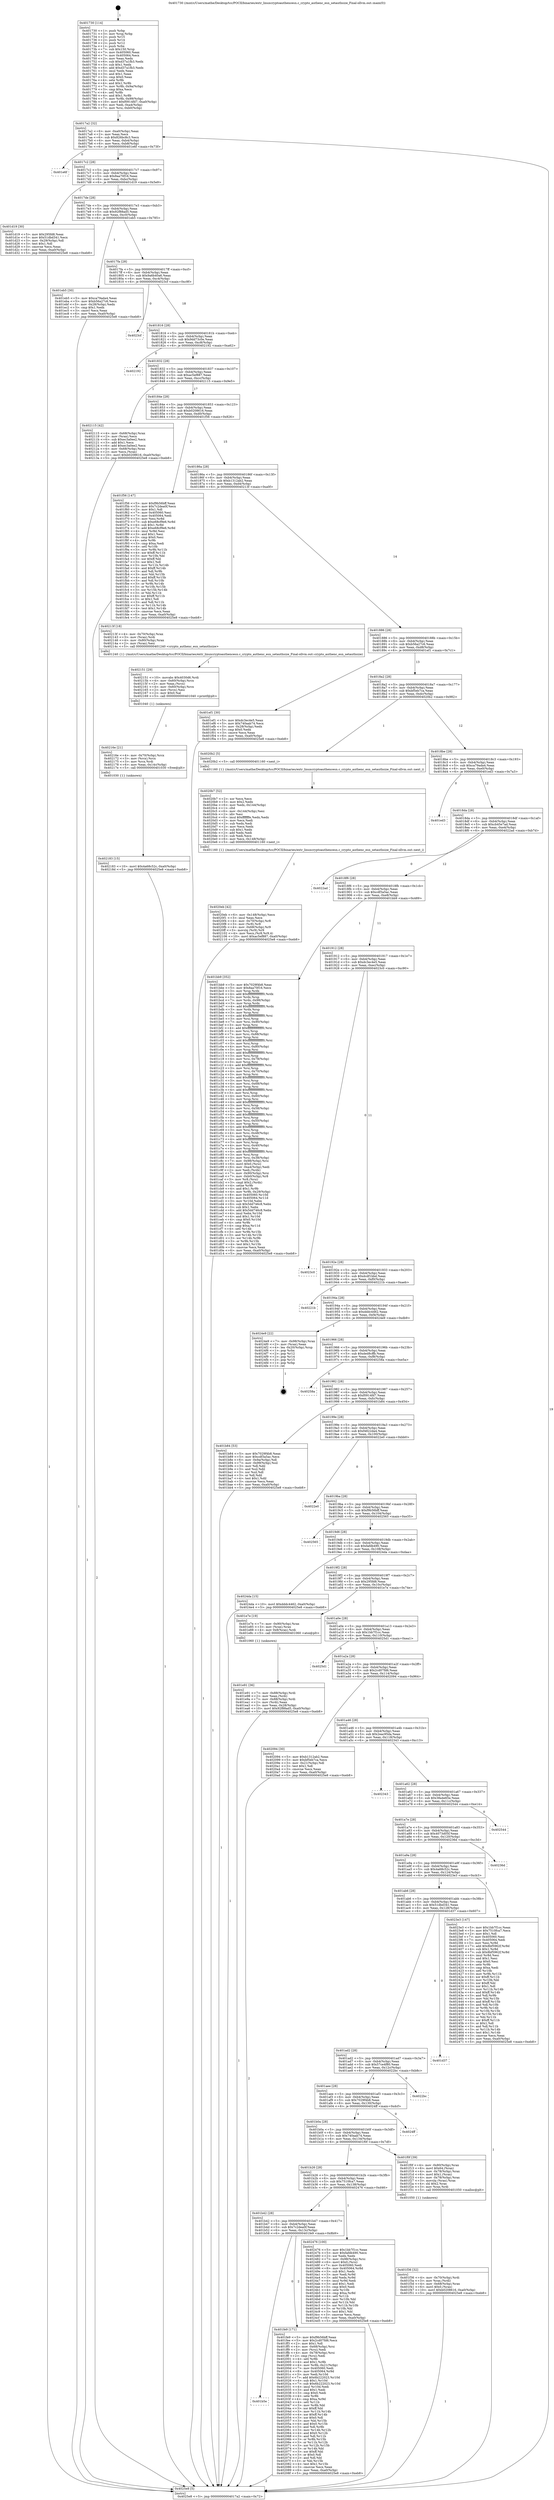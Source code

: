 digraph "0x401730" {
  label = "0x401730 (/mnt/c/Users/mathe/Desktop/tcc/POCII/binaries/extr_linuxcryptoauthencesn.c_crypto_authenc_esn_setauthsize_Final-ollvm.out::main(0))"
  labelloc = "t"
  node[shape=record]

  Entry [label="",width=0.3,height=0.3,shape=circle,fillcolor=black,style=filled]
  "0x4017a2" [label="{
     0x4017a2 [32]\l
     | [instrs]\l
     &nbsp;&nbsp;0x4017a2 \<+6\>: mov -0xa0(%rbp),%eax\l
     &nbsp;&nbsp;0x4017a8 \<+2\>: mov %eax,%ecx\l
     &nbsp;&nbsp;0x4017aa \<+6\>: sub $0x826bc8c3,%ecx\l
     &nbsp;&nbsp;0x4017b0 \<+6\>: mov %eax,-0xb4(%rbp)\l
     &nbsp;&nbsp;0x4017b6 \<+6\>: mov %ecx,-0xb8(%rbp)\l
     &nbsp;&nbsp;0x4017bc \<+6\>: je 0000000000401e6f \<main+0x73f\>\l
  }"]
  "0x401e6f" [label="{
     0x401e6f\l
  }", style=dashed]
  "0x4017c2" [label="{
     0x4017c2 [28]\l
     | [instrs]\l
     &nbsp;&nbsp;0x4017c2 \<+5\>: jmp 00000000004017c7 \<main+0x97\>\l
     &nbsp;&nbsp;0x4017c7 \<+6\>: mov -0xb4(%rbp),%eax\l
     &nbsp;&nbsp;0x4017cd \<+5\>: sub $0x8aa70f16,%eax\l
     &nbsp;&nbsp;0x4017d2 \<+6\>: mov %eax,-0xbc(%rbp)\l
     &nbsp;&nbsp;0x4017d8 \<+6\>: je 0000000000401d19 \<main+0x5e9\>\l
  }"]
  Exit [label="",width=0.3,height=0.3,shape=circle,fillcolor=black,style=filled,peripheries=2]
  "0x401d19" [label="{
     0x401d19 [30]\l
     | [instrs]\l
     &nbsp;&nbsp;0x401d19 \<+5\>: mov $0x295fd8,%eax\l
     &nbsp;&nbsp;0x401d1e \<+5\>: mov $0x51dbd341,%ecx\l
     &nbsp;&nbsp;0x401d23 \<+3\>: mov -0x29(%rbp),%dl\l
     &nbsp;&nbsp;0x401d26 \<+3\>: test $0x1,%dl\l
     &nbsp;&nbsp;0x401d29 \<+3\>: cmovne %ecx,%eax\l
     &nbsp;&nbsp;0x401d2c \<+6\>: mov %eax,-0xa0(%rbp)\l
     &nbsp;&nbsp;0x401d32 \<+5\>: jmp 00000000004025e8 \<main+0xeb8\>\l
  }"]
  "0x4017de" [label="{
     0x4017de [28]\l
     | [instrs]\l
     &nbsp;&nbsp;0x4017de \<+5\>: jmp 00000000004017e3 \<main+0xb3\>\l
     &nbsp;&nbsp;0x4017e3 \<+6\>: mov -0xb4(%rbp),%eax\l
     &nbsp;&nbsp;0x4017e9 \<+5\>: sub $0x92f88ad5,%eax\l
     &nbsp;&nbsp;0x4017ee \<+6\>: mov %eax,-0xc0(%rbp)\l
     &nbsp;&nbsp;0x4017f4 \<+6\>: je 0000000000401eb5 \<main+0x785\>\l
  }"]
  "0x402183" [label="{
     0x402183 [15]\l
     | [instrs]\l
     &nbsp;&nbsp;0x402183 \<+10\>: movl $0x4a68c52c,-0xa0(%rbp)\l
     &nbsp;&nbsp;0x40218d \<+5\>: jmp 00000000004025e8 \<main+0xeb8\>\l
  }"]
  "0x401eb5" [label="{
     0x401eb5 [30]\l
     | [instrs]\l
     &nbsp;&nbsp;0x401eb5 \<+5\>: mov $0xca79ada4,%eax\l
     &nbsp;&nbsp;0x401eba \<+5\>: mov $0xb56a27c6,%ecx\l
     &nbsp;&nbsp;0x401ebf \<+3\>: mov -0x28(%rbp),%edx\l
     &nbsp;&nbsp;0x401ec2 \<+3\>: cmp $0x1,%edx\l
     &nbsp;&nbsp;0x401ec5 \<+3\>: cmovl %ecx,%eax\l
     &nbsp;&nbsp;0x401ec8 \<+6\>: mov %eax,-0xa0(%rbp)\l
     &nbsp;&nbsp;0x401ece \<+5\>: jmp 00000000004025e8 \<main+0xeb8\>\l
  }"]
  "0x4017fa" [label="{
     0x4017fa [28]\l
     | [instrs]\l
     &nbsp;&nbsp;0x4017fa \<+5\>: jmp 00000000004017ff \<main+0xcf\>\l
     &nbsp;&nbsp;0x4017ff \<+6\>: mov -0xb4(%rbp),%eax\l
     &nbsp;&nbsp;0x401805 \<+5\>: sub $0x9a6b40a6,%eax\l
     &nbsp;&nbsp;0x40180a \<+6\>: mov %eax,-0xc4(%rbp)\l
     &nbsp;&nbsp;0x401810 \<+6\>: je 00000000004023cf \<main+0xc9f\>\l
  }"]
  "0x40216e" [label="{
     0x40216e [21]\l
     | [instrs]\l
     &nbsp;&nbsp;0x40216e \<+4\>: mov -0x70(%rbp),%rcx\l
     &nbsp;&nbsp;0x402172 \<+3\>: mov (%rcx),%rcx\l
     &nbsp;&nbsp;0x402175 \<+3\>: mov %rcx,%rdi\l
     &nbsp;&nbsp;0x402178 \<+6\>: mov %eax,-0x14c(%rbp)\l
     &nbsp;&nbsp;0x40217e \<+5\>: call 0000000000401030 \<free@plt\>\l
     | [calls]\l
     &nbsp;&nbsp;0x401030 \{1\} (unknown)\l
  }"]
  "0x4023cf" [label="{
     0x4023cf\l
  }", style=dashed]
  "0x401816" [label="{
     0x401816 [28]\l
     | [instrs]\l
     &nbsp;&nbsp;0x401816 \<+5\>: jmp 000000000040181b \<main+0xeb\>\l
     &nbsp;&nbsp;0x40181b \<+6\>: mov -0xb4(%rbp),%eax\l
     &nbsp;&nbsp;0x401821 \<+5\>: sub $0x9dd73c0e,%eax\l
     &nbsp;&nbsp;0x401826 \<+6\>: mov %eax,-0xc8(%rbp)\l
     &nbsp;&nbsp;0x40182c \<+6\>: je 0000000000402192 \<main+0xa62\>\l
  }"]
  "0x402151" [label="{
     0x402151 [29]\l
     | [instrs]\l
     &nbsp;&nbsp;0x402151 \<+10\>: movabs $0x4030d6,%rdi\l
     &nbsp;&nbsp;0x40215b \<+4\>: mov -0x60(%rbp),%rcx\l
     &nbsp;&nbsp;0x40215f \<+2\>: mov %eax,(%rcx)\l
     &nbsp;&nbsp;0x402161 \<+4\>: mov -0x60(%rbp),%rcx\l
     &nbsp;&nbsp;0x402165 \<+2\>: mov (%rcx),%esi\l
     &nbsp;&nbsp;0x402167 \<+2\>: mov $0x0,%al\l
     &nbsp;&nbsp;0x402169 \<+5\>: call 0000000000401040 \<printf@plt\>\l
     | [calls]\l
     &nbsp;&nbsp;0x401040 \{1\} (unknown)\l
  }"]
  "0x402192" [label="{
     0x402192\l
  }", style=dashed]
  "0x401832" [label="{
     0x401832 [28]\l
     | [instrs]\l
     &nbsp;&nbsp;0x401832 \<+5\>: jmp 0000000000401837 \<main+0x107\>\l
     &nbsp;&nbsp;0x401837 \<+6\>: mov -0xb4(%rbp),%eax\l
     &nbsp;&nbsp;0x40183d \<+5\>: sub $0xac5ef887,%eax\l
     &nbsp;&nbsp;0x401842 \<+6\>: mov %eax,-0xcc(%rbp)\l
     &nbsp;&nbsp;0x401848 \<+6\>: je 0000000000402115 \<main+0x9e5\>\l
  }"]
  "0x4020eb" [label="{
     0x4020eb [42]\l
     | [instrs]\l
     &nbsp;&nbsp;0x4020eb \<+6\>: mov -0x148(%rbp),%ecx\l
     &nbsp;&nbsp;0x4020f1 \<+3\>: imul %eax,%ecx\l
     &nbsp;&nbsp;0x4020f4 \<+4\>: mov -0x70(%rbp),%r8\l
     &nbsp;&nbsp;0x4020f8 \<+3\>: mov (%r8),%r8\l
     &nbsp;&nbsp;0x4020fb \<+4\>: mov -0x68(%rbp),%r9\l
     &nbsp;&nbsp;0x4020ff \<+3\>: movslq (%r9),%r9\l
     &nbsp;&nbsp;0x402102 \<+4\>: mov %ecx,(%r8,%r9,4)\l
     &nbsp;&nbsp;0x402106 \<+10\>: movl $0xac5ef887,-0xa0(%rbp)\l
     &nbsp;&nbsp;0x402110 \<+5\>: jmp 00000000004025e8 \<main+0xeb8\>\l
  }"]
  "0x402115" [label="{
     0x402115 [42]\l
     | [instrs]\l
     &nbsp;&nbsp;0x402115 \<+4\>: mov -0x68(%rbp),%rax\l
     &nbsp;&nbsp;0x402119 \<+2\>: mov (%rax),%ecx\l
     &nbsp;&nbsp;0x40211b \<+6\>: sub $0xec3a0ee2,%ecx\l
     &nbsp;&nbsp;0x402121 \<+3\>: add $0x1,%ecx\l
     &nbsp;&nbsp;0x402124 \<+6\>: add $0xec3a0ee2,%ecx\l
     &nbsp;&nbsp;0x40212a \<+4\>: mov -0x68(%rbp),%rax\l
     &nbsp;&nbsp;0x40212e \<+2\>: mov %ecx,(%rax)\l
     &nbsp;&nbsp;0x402130 \<+10\>: movl $0xb0208616,-0xa0(%rbp)\l
     &nbsp;&nbsp;0x40213a \<+5\>: jmp 00000000004025e8 \<main+0xeb8\>\l
  }"]
  "0x40184e" [label="{
     0x40184e [28]\l
     | [instrs]\l
     &nbsp;&nbsp;0x40184e \<+5\>: jmp 0000000000401853 \<main+0x123\>\l
     &nbsp;&nbsp;0x401853 \<+6\>: mov -0xb4(%rbp),%eax\l
     &nbsp;&nbsp;0x401859 \<+5\>: sub $0xb0208616,%eax\l
     &nbsp;&nbsp;0x40185e \<+6\>: mov %eax,-0xd0(%rbp)\l
     &nbsp;&nbsp;0x401864 \<+6\>: je 0000000000401f56 \<main+0x826\>\l
  }"]
  "0x4020b7" [label="{
     0x4020b7 [52]\l
     | [instrs]\l
     &nbsp;&nbsp;0x4020b7 \<+2\>: xor %ecx,%ecx\l
     &nbsp;&nbsp;0x4020b9 \<+5\>: mov $0x2,%edx\l
     &nbsp;&nbsp;0x4020be \<+6\>: mov %edx,-0x144(%rbp)\l
     &nbsp;&nbsp;0x4020c4 \<+1\>: cltd\l
     &nbsp;&nbsp;0x4020c5 \<+6\>: mov -0x144(%rbp),%esi\l
     &nbsp;&nbsp;0x4020cb \<+2\>: idiv %esi\l
     &nbsp;&nbsp;0x4020cd \<+6\>: imul $0xfffffffe,%edx,%edx\l
     &nbsp;&nbsp;0x4020d3 \<+2\>: mov %ecx,%edi\l
     &nbsp;&nbsp;0x4020d5 \<+2\>: sub %edx,%edi\l
     &nbsp;&nbsp;0x4020d7 \<+2\>: mov %ecx,%edx\l
     &nbsp;&nbsp;0x4020d9 \<+3\>: sub $0x1,%edx\l
     &nbsp;&nbsp;0x4020dc \<+2\>: add %edx,%edi\l
     &nbsp;&nbsp;0x4020de \<+2\>: sub %edi,%ecx\l
     &nbsp;&nbsp;0x4020e0 \<+6\>: mov %ecx,-0x148(%rbp)\l
     &nbsp;&nbsp;0x4020e6 \<+5\>: call 0000000000401160 \<next_i\>\l
     | [calls]\l
     &nbsp;&nbsp;0x401160 \{1\} (/mnt/c/Users/mathe/Desktop/tcc/POCII/binaries/extr_linuxcryptoauthencesn.c_crypto_authenc_esn_setauthsize_Final-ollvm.out::next_i)\l
  }"]
  "0x401f56" [label="{
     0x401f56 [147]\l
     | [instrs]\l
     &nbsp;&nbsp;0x401f56 \<+5\>: mov $0xf9b56bff,%eax\l
     &nbsp;&nbsp;0x401f5b \<+5\>: mov $0x7c2dea0f,%ecx\l
     &nbsp;&nbsp;0x401f60 \<+2\>: mov $0x1,%dl\l
     &nbsp;&nbsp;0x401f62 \<+7\>: mov 0x405060,%esi\l
     &nbsp;&nbsp;0x401f69 \<+7\>: mov 0x405064,%edi\l
     &nbsp;&nbsp;0x401f70 \<+3\>: mov %esi,%r8d\l
     &nbsp;&nbsp;0x401f73 \<+7\>: sub $0xe68cf9e6,%r8d\l
     &nbsp;&nbsp;0x401f7a \<+4\>: sub $0x1,%r8d\l
     &nbsp;&nbsp;0x401f7e \<+7\>: add $0xe68cf9e6,%r8d\l
     &nbsp;&nbsp;0x401f85 \<+4\>: imul %r8d,%esi\l
     &nbsp;&nbsp;0x401f89 \<+3\>: and $0x1,%esi\l
     &nbsp;&nbsp;0x401f8c \<+3\>: cmp $0x0,%esi\l
     &nbsp;&nbsp;0x401f8f \<+4\>: sete %r9b\l
     &nbsp;&nbsp;0x401f93 \<+3\>: cmp $0xa,%edi\l
     &nbsp;&nbsp;0x401f96 \<+4\>: setl %r10b\l
     &nbsp;&nbsp;0x401f9a \<+3\>: mov %r9b,%r11b\l
     &nbsp;&nbsp;0x401f9d \<+4\>: xor $0xff,%r11b\l
     &nbsp;&nbsp;0x401fa1 \<+3\>: mov %r10b,%bl\l
     &nbsp;&nbsp;0x401fa4 \<+3\>: xor $0xff,%bl\l
     &nbsp;&nbsp;0x401fa7 \<+3\>: xor $0x1,%dl\l
     &nbsp;&nbsp;0x401faa \<+3\>: mov %r11b,%r14b\l
     &nbsp;&nbsp;0x401fad \<+4\>: and $0xff,%r14b\l
     &nbsp;&nbsp;0x401fb1 \<+3\>: and %dl,%r9b\l
     &nbsp;&nbsp;0x401fb4 \<+3\>: mov %bl,%r15b\l
     &nbsp;&nbsp;0x401fb7 \<+4\>: and $0xff,%r15b\l
     &nbsp;&nbsp;0x401fbb \<+3\>: and %dl,%r10b\l
     &nbsp;&nbsp;0x401fbe \<+3\>: or %r9b,%r14b\l
     &nbsp;&nbsp;0x401fc1 \<+3\>: or %r10b,%r15b\l
     &nbsp;&nbsp;0x401fc4 \<+3\>: xor %r15b,%r14b\l
     &nbsp;&nbsp;0x401fc7 \<+3\>: or %bl,%r11b\l
     &nbsp;&nbsp;0x401fca \<+4\>: xor $0xff,%r11b\l
     &nbsp;&nbsp;0x401fce \<+3\>: or $0x1,%dl\l
     &nbsp;&nbsp;0x401fd1 \<+3\>: and %dl,%r11b\l
     &nbsp;&nbsp;0x401fd4 \<+3\>: or %r11b,%r14b\l
     &nbsp;&nbsp;0x401fd7 \<+4\>: test $0x1,%r14b\l
     &nbsp;&nbsp;0x401fdb \<+3\>: cmovne %ecx,%eax\l
     &nbsp;&nbsp;0x401fde \<+6\>: mov %eax,-0xa0(%rbp)\l
     &nbsp;&nbsp;0x401fe4 \<+5\>: jmp 00000000004025e8 \<main+0xeb8\>\l
  }"]
  "0x40186a" [label="{
     0x40186a [28]\l
     | [instrs]\l
     &nbsp;&nbsp;0x40186a \<+5\>: jmp 000000000040186f \<main+0x13f\>\l
     &nbsp;&nbsp;0x40186f \<+6\>: mov -0xb4(%rbp),%eax\l
     &nbsp;&nbsp;0x401875 \<+5\>: sub $0xb1312ab2,%eax\l
     &nbsp;&nbsp;0x40187a \<+6\>: mov %eax,-0xd4(%rbp)\l
     &nbsp;&nbsp;0x401880 \<+6\>: je 000000000040213f \<main+0xa0f\>\l
  }"]
  "0x401b5e" [label="{
     0x401b5e\l
  }", style=dashed]
  "0x40213f" [label="{
     0x40213f [18]\l
     | [instrs]\l
     &nbsp;&nbsp;0x40213f \<+4\>: mov -0x70(%rbp),%rax\l
     &nbsp;&nbsp;0x402143 \<+3\>: mov (%rax),%rdi\l
     &nbsp;&nbsp;0x402146 \<+4\>: mov -0x80(%rbp),%rax\l
     &nbsp;&nbsp;0x40214a \<+2\>: mov (%rax),%esi\l
     &nbsp;&nbsp;0x40214c \<+5\>: call 0000000000401240 \<crypto_authenc_esn_setauthsize\>\l
     | [calls]\l
     &nbsp;&nbsp;0x401240 \{1\} (/mnt/c/Users/mathe/Desktop/tcc/POCII/binaries/extr_linuxcryptoauthencesn.c_crypto_authenc_esn_setauthsize_Final-ollvm.out::crypto_authenc_esn_setauthsize)\l
  }"]
  "0x401886" [label="{
     0x401886 [28]\l
     | [instrs]\l
     &nbsp;&nbsp;0x401886 \<+5\>: jmp 000000000040188b \<main+0x15b\>\l
     &nbsp;&nbsp;0x40188b \<+6\>: mov -0xb4(%rbp),%eax\l
     &nbsp;&nbsp;0x401891 \<+5\>: sub $0xb56a27c6,%eax\l
     &nbsp;&nbsp;0x401896 \<+6\>: mov %eax,-0xd8(%rbp)\l
     &nbsp;&nbsp;0x40189c \<+6\>: je 0000000000401ef1 \<main+0x7c1\>\l
  }"]
  "0x401fe9" [label="{
     0x401fe9 [171]\l
     | [instrs]\l
     &nbsp;&nbsp;0x401fe9 \<+5\>: mov $0xf9b56bff,%eax\l
     &nbsp;&nbsp;0x401fee \<+5\>: mov $0x2cd07fd6,%ecx\l
     &nbsp;&nbsp;0x401ff3 \<+2\>: mov $0x1,%dl\l
     &nbsp;&nbsp;0x401ff5 \<+4\>: mov -0x68(%rbp),%rsi\l
     &nbsp;&nbsp;0x401ff9 \<+2\>: mov (%rsi),%edi\l
     &nbsp;&nbsp;0x401ffb \<+4\>: mov -0x78(%rbp),%rsi\l
     &nbsp;&nbsp;0x401fff \<+2\>: cmp (%rsi),%edi\l
     &nbsp;&nbsp;0x402001 \<+4\>: setl %r8b\l
     &nbsp;&nbsp;0x402005 \<+4\>: and $0x1,%r8b\l
     &nbsp;&nbsp;0x402009 \<+4\>: mov %r8b,-0x21(%rbp)\l
     &nbsp;&nbsp;0x40200d \<+7\>: mov 0x405060,%edi\l
     &nbsp;&nbsp;0x402014 \<+8\>: mov 0x405064,%r9d\l
     &nbsp;&nbsp;0x40201c \<+3\>: mov %edi,%r10d\l
     &nbsp;&nbsp;0x40201f \<+7\>: add $0x6b222023,%r10d\l
     &nbsp;&nbsp;0x402026 \<+4\>: sub $0x1,%r10d\l
     &nbsp;&nbsp;0x40202a \<+7\>: sub $0x6b222023,%r10d\l
     &nbsp;&nbsp;0x402031 \<+4\>: imul %r10d,%edi\l
     &nbsp;&nbsp;0x402035 \<+3\>: and $0x1,%edi\l
     &nbsp;&nbsp;0x402038 \<+3\>: cmp $0x0,%edi\l
     &nbsp;&nbsp;0x40203b \<+4\>: sete %r8b\l
     &nbsp;&nbsp;0x40203f \<+4\>: cmp $0xa,%r9d\l
     &nbsp;&nbsp;0x402043 \<+4\>: setl %r11b\l
     &nbsp;&nbsp;0x402047 \<+3\>: mov %r8b,%bl\l
     &nbsp;&nbsp;0x40204a \<+3\>: xor $0xff,%bl\l
     &nbsp;&nbsp;0x40204d \<+3\>: mov %r11b,%r14b\l
     &nbsp;&nbsp;0x402050 \<+4\>: xor $0xff,%r14b\l
     &nbsp;&nbsp;0x402054 \<+3\>: xor $0x0,%dl\l
     &nbsp;&nbsp;0x402057 \<+3\>: mov %bl,%r15b\l
     &nbsp;&nbsp;0x40205a \<+4\>: and $0x0,%r15b\l
     &nbsp;&nbsp;0x40205e \<+3\>: and %dl,%r8b\l
     &nbsp;&nbsp;0x402061 \<+3\>: mov %r14b,%r12b\l
     &nbsp;&nbsp;0x402064 \<+4\>: and $0x0,%r12b\l
     &nbsp;&nbsp;0x402068 \<+3\>: and %dl,%r11b\l
     &nbsp;&nbsp;0x40206b \<+3\>: or %r8b,%r15b\l
     &nbsp;&nbsp;0x40206e \<+3\>: or %r11b,%r12b\l
     &nbsp;&nbsp;0x402071 \<+3\>: xor %r12b,%r15b\l
     &nbsp;&nbsp;0x402074 \<+3\>: or %r14b,%bl\l
     &nbsp;&nbsp;0x402077 \<+3\>: xor $0xff,%bl\l
     &nbsp;&nbsp;0x40207a \<+3\>: or $0x0,%dl\l
     &nbsp;&nbsp;0x40207d \<+2\>: and %dl,%bl\l
     &nbsp;&nbsp;0x40207f \<+3\>: or %bl,%r15b\l
     &nbsp;&nbsp;0x402082 \<+4\>: test $0x1,%r15b\l
     &nbsp;&nbsp;0x402086 \<+3\>: cmovne %ecx,%eax\l
     &nbsp;&nbsp;0x402089 \<+6\>: mov %eax,-0xa0(%rbp)\l
     &nbsp;&nbsp;0x40208f \<+5\>: jmp 00000000004025e8 \<main+0xeb8\>\l
  }"]
  "0x401ef1" [label="{
     0x401ef1 [30]\l
     | [instrs]\l
     &nbsp;&nbsp;0x401ef1 \<+5\>: mov $0xdc3ec4e5,%eax\l
     &nbsp;&nbsp;0x401ef6 \<+5\>: mov $0x740aab74,%ecx\l
     &nbsp;&nbsp;0x401efb \<+3\>: mov -0x28(%rbp),%edx\l
     &nbsp;&nbsp;0x401efe \<+3\>: cmp $0x0,%edx\l
     &nbsp;&nbsp;0x401f01 \<+3\>: cmove %ecx,%eax\l
     &nbsp;&nbsp;0x401f04 \<+6\>: mov %eax,-0xa0(%rbp)\l
     &nbsp;&nbsp;0x401f0a \<+5\>: jmp 00000000004025e8 \<main+0xeb8\>\l
  }"]
  "0x4018a2" [label="{
     0x4018a2 [28]\l
     | [instrs]\l
     &nbsp;&nbsp;0x4018a2 \<+5\>: jmp 00000000004018a7 \<main+0x177\>\l
     &nbsp;&nbsp;0x4018a7 \<+6\>: mov -0xb4(%rbp),%eax\l
     &nbsp;&nbsp;0x4018ad \<+5\>: sub $0xbf5eb7ca,%eax\l
     &nbsp;&nbsp;0x4018b2 \<+6\>: mov %eax,-0xdc(%rbp)\l
     &nbsp;&nbsp;0x4018b8 \<+6\>: je 00000000004020b2 \<main+0x982\>\l
  }"]
  "0x401b42" [label="{
     0x401b42 [28]\l
     | [instrs]\l
     &nbsp;&nbsp;0x401b42 \<+5\>: jmp 0000000000401b47 \<main+0x417\>\l
     &nbsp;&nbsp;0x401b47 \<+6\>: mov -0xb4(%rbp),%eax\l
     &nbsp;&nbsp;0x401b4d \<+5\>: sub $0x7c2dea0f,%eax\l
     &nbsp;&nbsp;0x401b52 \<+6\>: mov %eax,-0x13c(%rbp)\l
     &nbsp;&nbsp;0x401b58 \<+6\>: je 0000000000401fe9 \<main+0x8b9\>\l
  }"]
  "0x4020b2" [label="{
     0x4020b2 [5]\l
     | [instrs]\l
     &nbsp;&nbsp;0x4020b2 \<+5\>: call 0000000000401160 \<next_i\>\l
     | [calls]\l
     &nbsp;&nbsp;0x401160 \{1\} (/mnt/c/Users/mathe/Desktop/tcc/POCII/binaries/extr_linuxcryptoauthencesn.c_crypto_authenc_esn_setauthsize_Final-ollvm.out::next_i)\l
  }"]
  "0x4018be" [label="{
     0x4018be [28]\l
     | [instrs]\l
     &nbsp;&nbsp;0x4018be \<+5\>: jmp 00000000004018c3 \<main+0x193\>\l
     &nbsp;&nbsp;0x4018c3 \<+6\>: mov -0xb4(%rbp),%eax\l
     &nbsp;&nbsp;0x4018c9 \<+5\>: sub $0xca79ada4,%eax\l
     &nbsp;&nbsp;0x4018ce \<+6\>: mov %eax,-0xe0(%rbp)\l
     &nbsp;&nbsp;0x4018d4 \<+6\>: je 0000000000401ed3 \<main+0x7a3\>\l
  }"]
  "0x402476" [label="{
     0x402476 [100]\l
     | [instrs]\l
     &nbsp;&nbsp;0x402476 \<+5\>: mov $0x1bb7f1cc,%eax\l
     &nbsp;&nbsp;0x40247b \<+5\>: mov $0xfafdb490,%ecx\l
     &nbsp;&nbsp;0x402480 \<+2\>: xor %edx,%edx\l
     &nbsp;&nbsp;0x402482 \<+7\>: mov -0x98(%rbp),%rsi\l
     &nbsp;&nbsp;0x402489 \<+6\>: movl $0x0,(%rsi)\l
     &nbsp;&nbsp;0x40248f \<+7\>: mov 0x405060,%edi\l
     &nbsp;&nbsp;0x402496 \<+8\>: mov 0x405064,%r8d\l
     &nbsp;&nbsp;0x40249e \<+3\>: sub $0x1,%edx\l
     &nbsp;&nbsp;0x4024a1 \<+3\>: mov %edi,%r9d\l
     &nbsp;&nbsp;0x4024a4 \<+3\>: add %edx,%r9d\l
     &nbsp;&nbsp;0x4024a7 \<+4\>: imul %r9d,%edi\l
     &nbsp;&nbsp;0x4024ab \<+3\>: and $0x1,%edi\l
     &nbsp;&nbsp;0x4024ae \<+3\>: cmp $0x0,%edi\l
     &nbsp;&nbsp;0x4024b1 \<+4\>: sete %r10b\l
     &nbsp;&nbsp;0x4024b5 \<+4\>: cmp $0xa,%r8d\l
     &nbsp;&nbsp;0x4024b9 \<+4\>: setl %r11b\l
     &nbsp;&nbsp;0x4024bd \<+3\>: mov %r10b,%bl\l
     &nbsp;&nbsp;0x4024c0 \<+3\>: and %r11b,%bl\l
     &nbsp;&nbsp;0x4024c3 \<+3\>: xor %r11b,%r10b\l
     &nbsp;&nbsp;0x4024c6 \<+3\>: or %r10b,%bl\l
     &nbsp;&nbsp;0x4024c9 \<+3\>: test $0x1,%bl\l
     &nbsp;&nbsp;0x4024cc \<+3\>: cmovne %ecx,%eax\l
     &nbsp;&nbsp;0x4024cf \<+6\>: mov %eax,-0xa0(%rbp)\l
     &nbsp;&nbsp;0x4024d5 \<+5\>: jmp 00000000004025e8 \<main+0xeb8\>\l
  }"]
  "0x401ed3" [label="{
     0x401ed3\l
  }", style=dashed]
  "0x4018da" [label="{
     0x4018da [28]\l
     | [instrs]\l
     &nbsp;&nbsp;0x4018da \<+5\>: jmp 00000000004018df \<main+0x1af\>\l
     &nbsp;&nbsp;0x4018df \<+6\>: mov -0xb4(%rbp),%eax\l
     &nbsp;&nbsp;0x4018e5 \<+5\>: sub $0xcb45e7ad,%eax\l
     &nbsp;&nbsp;0x4018ea \<+6\>: mov %eax,-0xe4(%rbp)\l
     &nbsp;&nbsp;0x4018f0 \<+6\>: je 00000000004022ad \<main+0xb7d\>\l
  }"]
  "0x401f36" [label="{
     0x401f36 [32]\l
     | [instrs]\l
     &nbsp;&nbsp;0x401f36 \<+4\>: mov -0x70(%rbp),%rdi\l
     &nbsp;&nbsp;0x401f3a \<+3\>: mov %rax,(%rdi)\l
     &nbsp;&nbsp;0x401f3d \<+4\>: mov -0x68(%rbp),%rax\l
     &nbsp;&nbsp;0x401f41 \<+6\>: movl $0x0,(%rax)\l
     &nbsp;&nbsp;0x401f47 \<+10\>: movl $0xb0208616,-0xa0(%rbp)\l
     &nbsp;&nbsp;0x401f51 \<+5\>: jmp 00000000004025e8 \<main+0xeb8\>\l
  }"]
  "0x4022ad" [label="{
     0x4022ad\l
  }", style=dashed]
  "0x4018f6" [label="{
     0x4018f6 [28]\l
     | [instrs]\l
     &nbsp;&nbsp;0x4018f6 \<+5\>: jmp 00000000004018fb \<main+0x1cb\>\l
     &nbsp;&nbsp;0x4018fb \<+6\>: mov -0xb4(%rbp),%eax\l
     &nbsp;&nbsp;0x401901 \<+5\>: sub $0xcdf3a5ac,%eax\l
     &nbsp;&nbsp;0x401906 \<+6\>: mov %eax,-0xe8(%rbp)\l
     &nbsp;&nbsp;0x40190c \<+6\>: je 0000000000401bb9 \<main+0x489\>\l
  }"]
  "0x401b26" [label="{
     0x401b26 [28]\l
     | [instrs]\l
     &nbsp;&nbsp;0x401b26 \<+5\>: jmp 0000000000401b2b \<main+0x3fb\>\l
     &nbsp;&nbsp;0x401b2b \<+6\>: mov -0xb4(%rbp),%eax\l
     &nbsp;&nbsp;0x401b31 \<+5\>: sub $0x7510fca7,%eax\l
     &nbsp;&nbsp;0x401b36 \<+6\>: mov %eax,-0x138(%rbp)\l
     &nbsp;&nbsp;0x401b3c \<+6\>: je 0000000000402476 \<main+0xd46\>\l
  }"]
  "0x401bb9" [label="{
     0x401bb9 [352]\l
     | [instrs]\l
     &nbsp;&nbsp;0x401bb9 \<+5\>: mov $0x7029f4b8,%eax\l
     &nbsp;&nbsp;0x401bbe \<+5\>: mov $0x8aa70f16,%ecx\l
     &nbsp;&nbsp;0x401bc3 \<+3\>: mov %rsp,%rdx\l
     &nbsp;&nbsp;0x401bc6 \<+4\>: add $0xfffffffffffffff0,%rdx\l
     &nbsp;&nbsp;0x401bca \<+3\>: mov %rdx,%rsp\l
     &nbsp;&nbsp;0x401bcd \<+7\>: mov %rdx,-0x98(%rbp)\l
     &nbsp;&nbsp;0x401bd4 \<+3\>: mov %rsp,%rdx\l
     &nbsp;&nbsp;0x401bd7 \<+4\>: add $0xfffffffffffffff0,%rdx\l
     &nbsp;&nbsp;0x401bdb \<+3\>: mov %rdx,%rsp\l
     &nbsp;&nbsp;0x401bde \<+3\>: mov %rsp,%rsi\l
     &nbsp;&nbsp;0x401be1 \<+4\>: add $0xfffffffffffffff0,%rsi\l
     &nbsp;&nbsp;0x401be5 \<+3\>: mov %rsi,%rsp\l
     &nbsp;&nbsp;0x401be8 \<+7\>: mov %rsi,-0x90(%rbp)\l
     &nbsp;&nbsp;0x401bef \<+3\>: mov %rsp,%rsi\l
     &nbsp;&nbsp;0x401bf2 \<+4\>: add $0xfffffffffffffff0,%rsi\l
     &nbsp;&nbsp;0x401bf6 \<+3\>: mov %rsi,%rsp\l
     &nbsp;&nbsp;0x401bf9 \<+7\>: mov %rsi,-0x88(%rbp)\l
     &nbsp;&nbsp;0x401c00 \<+3\>: mov %rsp,%rsi\l
     &nbsp;&nbsp;0x401c03 \<+4\>: add $0xfffffffffffffff0,%rsi\l
     &nbsp;&nbsp;0x401c07 \<+3\>: mov %rsi,%rsp\l
     &nbsp;&nbsp;0x401c0a \<+4\>: mov %rsi,-0x80(%rbp)\l
     &nbsp;&nbsp;0x401c0e \<+3\>: mov %rsp,%rsi\l
     &nbsp;&nbsp;0x401c11 \<+4\>: add $0xfffffffffffffff0,%rsi\l
     &nbsp;&nbsp;0x401c15 \<+3\>: mov %rsi,%rsp\l
     &nbsp;&nbsp;0x401c18 \<+4\>: mov %rsi,-0x78(%rbp)\l
     &nbsp;&nbsp;0x401c1c \<+3\>: mov %rsp,%rsi\l
     &nbsp;&nbsp;0x401c1f \<+4\>: add $0xfffffffffffffff0,%rsi\l
     &nbsp;&nbsp;0x401c23 \<+3\>: mov %rsi,%rsp\l
     &nbsp;&nbsp;0x401c26 \<+4\>: mov %rsi,-0x70(%rbp)\l
     &nbsp;&nbsp;0x401c2a \<+3\>: mov %rsp,%rsi\l
     &nbsp;&nbsp;0x401c2d \<+4\>: add $0xfffffffffffffff0,%rsi\l
     &nbsp;&nbsp;0x401c31 \<+3\>: mov %rsi,%rsp\l
     &nbsp;&nbsp;0x401c34 \<+4\>: mov %rsi,-0x68(%rbp)\l
     &nbsp;&nbsp;0x401c38 \<+3\>: mov %rsp,%rsi\l
     &nbsp;&nbsp;0x401c3b \<+4\>: add $0xfffffffffffffff0,%rsi\l
     &nbsp;&nbsp;0x401c3f \<+3\>: mov %rsi,%rsp\l
     &nbsp;&nbsp;0x401c42 \<+4\>: mov %rsi,-0x60(%rbp)\l
     &nbsp;&nbsp;0x401c46 \<+3\>: mov %rsp,%rsi\l
     &nbsp;&nbsp;0x401c49 \<+4\>: add $0xfffffffffffffff0,%rsi\l
     &nbsp;&nbsp;0x401c4d \<+3\>: mov %rsi,%rsp\l
     &nbsp;&nbsp;0x401c50 \<+4\>: mov %rsi,-0x58(%rbp)\l
     &nbsp;&nbsp;0x401c54 \<+3\>: mov %rsp,%rsi\l
     &nbsp;&nbsp;0x401c57 \<+4\>: add $0xfffffffffffffff0,%rsi\l
     &nbsp;&nbsp;0x401c5b \<+3\>: mov %rsi,%rsp\l
     &nbsp;&nbsp;0x401c5e \<+4\>: mov %rsi,-0x50(%rbp)\l
     &nbsp;&nbsp;0x401c62 \<+3\>: mov %rsp,%rsi\l
     &nbsp;&nbsp;0x401c65 \<+4\>: add $0xfffffffffffffff0,%rsi\l
     &nbsp;&nbsp;0x401c69 \<+3\>: mov %rsi,%rsp\l
     &nbsp;&nbsp;0x401c6c \<+4\>: mov %rsi,-0x48(%rbp)\l
     &nbsp;&nbsp;0x401c70 \<+3\>: mov %rsp,%rsi\l
     &nbsp;&nbsp;0x401c73 \<+4\>: add $0xfffffffffffffff0,%rsi\l
     &nbsp;&nbsp;0x401c77 \<+3\>: mov %rsi,%rsp\l
     &nbsp;&nbsp;0x401c7a \<+4\>: mov %rsi,-0x40(%rbp)\l
     &nbsp;&nbsp;0x401c7e \<+3\>: mov %rsp,%rsi\l
     &nbsp;&nbsp;0x401c81 \<+4\>: add $0xfffffffffffffff0,%rsi\l
     &nbsp;&nbsp;0x401c85 \<+3\>: mov %rsi,%rsp\l
     &nbsp;&nbsp;0x401c88 \<+4\>: mov %rsi,-0x38(%rbp)\l
     &nbsp;&nbsp;0x401c8c \<+7\>: mov -0x98(%rbp),%rsi\l
     &nbsp;&nbsp;0x401c93 \<+6\>: movl $0x0,(%rsi)\l
     &nbsp;&nbsp;0x401c99 \<+6\>: mov -0xa4(%rbp),%edi\l
     &nbsp;&nbsp;0x401c9f \<+2\>: mov %edi,(%rdx)\l
     &nbsp;&nbsp;0x401ca1 \<+7\>: mov -0x90(%rbp),%rsi\l
     &nbsp;&nbsp;0x401ca8 \<+7\>: mov -0xb0(%rbp),%r8\l
     &nbsp;&nbsp;0x401caf \<+3\>: mov %r8,(%rsi)\l
     &nbsp;&nbsp;0x401cb2 \<+3\>: cmpl $0x2,(%rdx)\l
     &nbsp;&nbsp;0x401cb5 \<+4\>: setne %r9b\l
     &nbsp;&nbsp;0x401cb9 \<+4\>: and $0x1,%r9b\l
     &nbsp;&nbsp;0x401cbd \<+4\>: mov %r9b,-0x29(%rbp)\l
     &nbsp;&nbsp;0x401cc1 \<+8\>: mov 0x405060,%r10d\l
     &nbsp;&nbsp;0x401cc9 \<+8\>: mov 0x405064,%r11d\l
     &nbsp;&nbsp;0x401cd1 \<+3\>: mov %r10d,%ebx\l
     &nbsp;&nbsp;0x401cd4 \<+6\>: sub $0x5dd746c8,%ebx\l
     &nbsp;&nbsp;0x401cda \<+3\>: sub $0x1,%ebx\l
     &nbsp;&nbsp;0x401cdd \<+6\>: add $0x5dd746c8,%ebx\l
     &nbsp;&nbsp;0x401ce3 \<+4\>: imul %ebx,%r10d\l
     &nbsp;&nbsp;0x401ce7 \<+4\>: and $0x1,%r10d\l
     &nbsp;&nbsp;0x401ceb \<+4\>: cmp $0x0,%r10d\l
     &nbsp;&nbsp;0x401cef \<+4\>: sete %r9b\l
     &nbsp;&nbsp;0x401cf3 \<+4\>: cmp $0xa,%r11d\l
     &nbsp;&nbsp;0x401cf7 \<+4\>: setl %r14b\l
     &nbsp;&nbsp;0x401cfb \<+3\>: mov %r9b,%r15b\l
     &nbsp;&nbsp;0x401cfe \<+3\>: and %r14b,%r15b\l
     &nbsp;&nbsp;0x401d01 \<+3\>: xor %r14b,%r9b\l
     &nbsp;&nbsp;0x401d04 \<+3\>: or %r9b,%r15b\l
     &nbsp;&nbsp;0x401d07 \<+4\>: test $0x1,%r15b\l
     &nbsp;&nbsp;0x401d0b \<+3\>: cmovne %ecx,%eax\l
     &nbsp;&nbsp;0x401d0e \<+6\>: mov %eax,-0xa0(%rbp)\l
     &nbsp;&nbsp;0x401d14 \<+5\>: jmp 00000000004025e8 \<main+0xeb8\>\l
  }"]
  "0x401912" [label="{
     0x401912 [28]\l
     | [instrs]\l
     &nbsp;&nbsp;0x401912 \<+5\>: jmp 0000000000401917 \<main+0x1e7\>\l
     &nbsp;&nbsp;0x401917 \<+6\>: mov -0xb4(%rbp),%eax\l
     &nbsp;&nbsp;0x40191d \<+5\>: sub $0xdc3ec4e5,%eax\l
     &nbsp;&nbsp;0x401922 \<+6\>: mov %eax,-0xec(%rbp)\l
     &nbsp;&nbsp;0x401928 \<+6\>: je 00000000004023c0 \<main+0xc90\>\l
  }"]
  "0x401f0f" [label="{
     0x401f0f [39]\l
     | [instrs]\l
     &nbsp;&nbsp;0x401f0f \<+4\>: mov -0x80(%rbp),%rax\l
     &nbsp;&nbsp;0x401f13 \<+6\>: movl $0x64,(%rax)\l
     &nbsp;&nbsp;0x401f19 \<+4\>: mov -0x78(%rbp),%rax\l
     &nbsp;&nbsp;0x401f1d \<+6\>: movl $0x1,(%rax)\l
     &nbsp;&nbsp;0x401f23 \<+4\>: mov -0x78(%rbp),%rax\l
     &nbsp;&nbsp;0x401f27 \<+3\>: movslq (%rax),%rax\l
     &nbsp;&nbsp;0x401f2a \<+4\>: shl $0x2,%rax\l
     &nbsp;&nbsp;0x401f2e \<+3\>: mov %rax,%rdi\l
     &nbsp;&nbsp;0x401f31 \<+5\>: call 0000000000401050 \<malloc@plt\>\l
     | [calls]\l
     &nbsp;&nbsp;0x401050 \{1\} (unknown)\l
  }"]
  "0x4023c0" [label="{
     0x4023c0\l
  }", style=dashed]
  "0x40192e" [label="{
     0x40192e [28]\l
     | [instrs]\l
     &nbsp;&nbsp;0x40192e \<+5\>: jmp 0000000000401933 \<main+0x203\>\l
     &nbsp;&nbsp;0x401933 \<+6\>: mov -0xb4(%rbp),%eax\l
     &nbsp;&nbsp;0x401939 \<+5\>: sub $0xdcdf1bbd,%eax\l
     &nbsp;&nbsp;0x40193e \<+6\>: mov %eax,-0xf0(%rbp)\l
     &nbsp;&nbsp;0x401944 \<+6\>: je 000000000040221b \<main+0xaeb\>\l
  }"]
  "0x401b0a" [label="{
     0x401b0a [28]\l
     | [instrs]\l
     &nbsp;&nbsp;0x401b0a \<+5\>: jmp 0000000000401b0f \<main+0x3df\>\l
     &nbsp;&nbsp;0x401b0f \<+6\>: mov -0xb4(%rbp),%eax\l
     &nbsp;&nbsp;0x401b15 \<+5\>: sub $0x740aab74,%eax\l
     &nbsp;&nbsp;0x401b1a \<+6\>: mov %eax,-0x134(%rbp)\l
     &nbsp;&nbsp;0x401b20 \<+6\>: je 0000000000401f0f \<main+0x7df\>\l
  }"]
  "0x40221b" [label="{
     0x40221b\l
  }", style=dashed]
  "0x40194a" [label="{
     0x40194a [28]\l
     | [instrs]\l
     &nbsp;&nbsp;0x40194a \<+5\>: jmp 000000000040194f \<main+0x21f\>\l
     &nbsp;&nbsp;0x40194f \<+6\>: mov -0xb4(%rbp),%eax\l
     &nbsp;&nbsp;0x401955 \<+5\>: sub $0xdddc4462,%eax\l
     &nbsp;&nbsp;0x40195a \<+6\>: mov %eax,-0xf4(%rbp)\l
     &nbsp;&nbsp;0x401960 \<+6\>: je 00000000004024e9 \<main+0xdb9\>\l
  }"]
  "0x4024ff" [label="{
     0x4024ff\l
  }", style=dashed]
  "0x4024e9" [label="{
     0x4024e9 [22]\l
     | [instrs]\l
     &nbsp;&nbsp;0x4024e9 \<+7\>: mov -0x98(%rbp),%rax\l
     &nbsp;&nbsp;0x4024f0 \<+2\>: mov (%rax),%eax\l
     &nbsp;&nbsp;0x4024f2 \<+4\>: lea -0x20(%rbp),%rsp\l
     &nbsp;&nbsp;0x4024f6 \<+1\>: pop %rbx\l
     &nbsp;&nbsp;0x4024f7 \<+2\>: pop %r12\l
     &nbsp;&nbsp;0x4024f9 \<+2\>: pop %r14\l
     &nbsp;&nbsp;0x4024fb \<+2\>: pop %r15\l
     &nbsp;&nbsp;0x4024fd \<+1\>: pop %rbp\l
     &nbsp;&nbsp;0x4024fe \<+1\>: ret\l
  }"]
  "0x401966" [label="{
     0x401966 [28]\l
     | [instrs]\l
     &nbsp;&nbsp;0x401966 \<+5\>: jmp 000000000040196b \<main+0x23b\>\l
     &nbsp;&nbsp;0x40196b \<+6\>: mov -0xb4(%rbp),%eax\l
     &nbsp;&nbsp;0x401971 \<+5\>: sub $0xded8cffb,%eax\l
     &nbsp;&nbsp;0x401976 \<+6\>: mov %eax,-0xf8(%rbp)\l
     &nbsp;&nbsp;0x40197c \<+6\>: je 000000000040258a \<main+0xe5a\>\l
  }"]
  "0x401aee" [label="{
     0x401aee [28]\l
     | [instrs]\l
     &nbsp;&nbsp;0x401aee \<+5\>: jmp 0000000000401af3 \<main+0x3c3\>\l
     &nbsp;&nbsp;0x401af3 \<+6\>: mov -0xb4(%rbp),%eax\l
     &nbsp;&nbsp;0x401af9 \<+5\>: sub $0x7029f4b8,%eax\l
     &nbsp;&nbsp;0x401afe \<+6\>: mov %eax,-0x130(%rbp)\l
     &nbsp;&nbsp;0x401b04 \<+6\>: je 00000000004024ff \<main+0xdcf\>\l
  }"]
  "0x40258a" [label="{
     0x40258a\l
  }", style=dashed]
  "0x401982" [label="{
     0x401982 [28]\l
     | [instrs]\l
     &nbsp;&nbsp;0x401982 \<+5\>: jmp 0000000000401987 \<main+0x257\>\l
     &nbsp;&nbsp;0x401987 \<+6\>: mov -0xb4(%rbp),%eax\l
     &nbsp;&nbsp;0x40198d \<+5\>: sub $0xf0914fd7,%eax\l
     &nbsp;&nbsp;0x401992 \<+6\>: mov %eax,-0xfc(%rbp)\l
     &nbsp;&nbsp;0x401998 \<+6\>: je 0000000000401b84 \<main+0x454\>\l
  }"]
  "0x4022bc" [label="{
     0x4022bc\l
  }", style=dashed]
  "0x401b84" [label="{
     0x401b84 [53]\l
     | [instrs]\l
     &nbsp;&nbsp;0x401b84 \<+5\>: mov $0x7029f4b8,%eax\l
     &nbsp;&nbsp;0x401b89 \<+5\>: mov $0xcdf3a5ac,%ecx\l
     &nbsp;&nbsp;0x401b8e \<+6\>: mov -0x9a(%rbp),%dl\l
     &nbsp;&nbsp;0x401b94 \<+7\>: mov -0x99(%rbp),%sil\l
     &nbsp;&nbsp;0x401b9b \<+3\>: mov %dl,%dil\l
     &nbsp;&nbsp;0x401b9e \<+3\>: and %sil,%dil\l
     &nbsp;&nbsp;0x401ba1 \<+3\>: xor %sil,%dl\l
     &nbsp;&nbsp;0x401ba4 \<+3\>: or %dl,%dil\l
     &nbsp;&nbsp;0x401ba7 \<+4\>: test $0x1,%dil\l
     &nbsp;&nbsp;0x401bab \<+3\>: cmovne %ecx,%eax\l
     &nbsp;&nbsp;0x401bae \<+6\>: mov %eax,-0xa0(%rbp)\l
     &nbsp;&nbsp;0x401bb4 \<+5\>: jmp 00000000004025e8 \<main+0xeb8\>\l
  }"]
  "0x40199e" [label="{
     0x40199e [28]\l
     | [instrs]\l
     &nbsp;&nbsp;0x40199e \<+5\>: jmp 00000000004019a3 \<main+0x273\>\l
     &nbsp;&nbsp;0x4019a3 \<+6\>: mov -0xb4(%rbp),%eax\l
     &nbsp;&nbsp;0x4019a9 \<+5\>: sub $0xf4822da4,%eax\l
     &nbsp;&nbsp;0x4019ae \<+6\>: mov %eax,-0x100(%rbp)\l
     &nbsp;&nbsp;0x4019b4 \<+6\>: je 00000000004022e0 \<main+0xbb0\>\l
  }"]
  "0x4025e8" [label="{
     0x4025e8 [5]\l
     | [instrs]\l
     &nbsp;&nbsp;0x4025e8 \<+5\>: jmp 00000000004017a2 \<main+0x72\>\l
  }"]
  "0x401730" [label="{
     0x401730 [114]\l
     | [instrs]\l
     &nbsp;&nbsp;0x401730 \<+1\>: push %rbp\l
     &nbsp;&nbsp;0x401731 \<+3\>: mov %rsp,%rbp\l
     &nbsp;&nbsp;0x401734 \<+2\>: push %r15\l
     &nbsp;&nbsp;0x401736 \<+2\>: push %r14\l
     &nbsp;&nbsp;0x401738 \<+2\>: push %r12\l
     &nbsp;&nbsp;0x40173a \<+1\>: push %rbx\l
     &nbsp;&nbsp;0x40173b \<+7\>: sub $0x150,%rsp\l
     &nbsp;&nbsp;0x401742 \<+7\>: mov 0x405060,%eax\l
     &nbsp;&nbsp;0x401749 \<+7\>: mov 0x405064,%ecx\l
     &nbsp;&nbsp;0x401750 \<+2\>: mov %eax,%edx\l
     &nbsp;&nbsp;0x401752 \<+6\>: sub $0xd37a1fb3,%edx\l
     &nbsp;&nbsp;0x401758 \<+3\>: sub $0x1,%edx\l
     &nbsp;&nbsp;0x40175b \<+6\>: add $0xd37a1fb3,%edx\l
     &nbsp;&nbsp;0x401761 \<+3\>: imul %edx,%eax\l
     &nbsp;&nbsp;0x401764 \<+3\>: and $0x1,%eax\l
     &nbsp;&nbsp;0x401767 \<+3\>: cmp $0x0,%eax\l
     &nbsp;&nbsp;0x40176a \<+4\>: sete %r8b\l
     &nbsp;&nbsp;0x40176e \<+4\>: and $0x1,%r8b\l
     &nbsp;&nbsp;0x401772 \<+7\>: mov %r8b,-0x9a(%rbp)\l
     &nbsp;&nbsp;0x401779 \<+3\>: cmp $0xa,%ecx\l
     &nbsp;&nbsp;0x40177c \<+4\>: setl %r8b\l
     &nbsp;&nbsp;0x401780 \<+4\>: and $0x1,%r8b\l
     &nbsp;&nbsp;0x401784 \<+7\>: mov %r8b,-0x99(%rbp)\l
     &nbsp;&nbsp;0x40178b \<+10\>: movl $0xf0914fd7,-0xa0(%rbp)\l
     &nbsp;&nbsp;0x401795 \<+6\>: mov %edi,-0xa4(%rbp)\l
     &nbsp;&nbsp;0x40179b \<+7\>: mov %rsi,-0xb0(%rbp)\l
  }"]
  "0x401ad2" [label="{
     0x401ad2 [28]\l
     | [instrs]\l
     &nbsp;&nbsp;0x401ad2 \<+5\>: jmp 0000000000401ad7 \<main+0x3a7\>\l
     &nbsp;&nbsp;0x401ad7 \<+6\>: mov -0xb4(%rbp),%eax\l
     &nbsp;&nbsp;0x401add \<+5\>: sub $0x57ce4f80,%eax\l
     &nbsp;&nbsp;0x401ae2 \<+6\>: mov %eax,-0x12c(%rbp)\l
     &nbsp;&nbsp;0x401ae8 \<+6\>: je 00000000004022bc \<main+0xb8c\>\l
  }"]
  "0x401d37" [label="{
     0x401d37\l
  }", style=dashed]
  "0x4022e0" [label="{
     0x4022e0\l
  }", style=dashed]
  "0x4019ba" [label="{
     0x4019ba [28]\l
     | [instrs]\l
     &nbsp;&nbsp;0x4019ba \<+5\>: jmp 00000000004019bf \<main+0x28f\>\l
     &nbsp;&nbsp;0x4019bf \<+6\>: mov -0xb4(%rbp),%eax\l
     &nbsp;&nbsp;0x4019c5 \<+5\>: sub $0xf9b56bff,%eax\l
     &nbsp;&nbsp;0x4019ca \<+6\>: mov %eax,-0x104(%rbp)\l
     &nbsp;&nbsp;0x4019d0 \<+6\>: je 0000000000402565 \<main+0xe35\>\l
  }"]
  "0x401ab6" [label="{
     0x401ab6 [28]\l
     | [instrs]\l
     &nbsp;&nbsp;0x401ab6 \<+5\>: jmp 0000000000401abb \<main+0x38b\>\l
     &nbsp;&nbsp;0x401abb \<+6\>: mov -0xb4(%rbp),%eax\l
     &nbsp;&nbsp;0x401ac1 \<+5\>: sub $0x51dbd341,%eax\l
     &nbsp;&nbsp;0x401ac6 \<+6\>: mov %eax,-0x128(%rbp)\l
     &nbsp;&nbsp;0x401acc \<+6\>: je 0000000000401d37 \<main+0x607\>\l
  }"]
  "0x402565" [label="{
     0x402565\l
  }", style=dashed]
  "0x4019d6" [label="{
     0x4019d6 [28]\l
     | [instrs]\l
     &nbsp;&nbsp;0x4019d6 \<+5\>: jmp 00000000004019db \<main+0x2ab\>\l
     &nbsp;&nbsp;0x4019db \<+6\>: mov -0xb4(%rbp),%eax\l
     &nbsp;&nbsp;0x4019e1 \<+5\>: sub $0xfafdb490,%eax\l
     &nbsp;&nbsp;0x4019e6 \<+6\>: mov %eax,-0x108(%rbp)\l
     &nbsp;&nbsp;0x4019ec \<+6\>: je 00000000004024da \<main+0xdaa\>\l
  }"]
  "0x4023e3" [label="{
     0x4023e3 [147]\l
     | [instrs]\l
     &nbsp;&nbsp;0x4023e3 \<+5\>: mov $0x1bb7f1cc,%eax\l
     &nbsp;&nbsp;0x4023e8 \<+5\>: mov $0x7510fca7,%ecx\l
     &nbsp;&nbsp;0x4023ed \<+2\>: mov $0x1,%dl\l
     &nbsp;&nbsp;0x4023ef \<+7\>: mov 0x405060,%esi\l
     &nbsp;&nbsp;0x4023f6 \<+7\>: mov 0x405064,%edi\l
     &nbsp;&nbsp;0x4023fd \<+3\>: mov %esi,%r8d\l
     &nbsp;&nbsp;0x402400 \<+7\>: add $0x8bf5962f,%r8d\l
     &nbsp;&nbsp;0x402407 \<+4\>: sub $0x1,%r8d\l
     &nbsp;&nbsp;0x40240b \<+7\>: sub $0x8bf5962f,%r8d\l
     &nbsp;&nbsp;0x402412 \<+4\>: imul %r8d,%esi\l
     &nbsp;&nbsp;0x402416 \<+3\>: and $0x1,%esi\l
     &nbsp;&nbsp;0x402419 \<+3\>: cmp $0x0,%esi\l
     &nbsp;&nbsp;0x40241c \<+4\>: sete %r9b\l
     &nbsp;&nbsp;0x402420 \<+3\>: cmp $0xa,%edi\l
     &nbsp;&nbsp;0x402423 \<+4\>: setl %r10b\l
     &nbsp;&nbsp;0x402427 \<+3\>: mov %r9b,%r11b\l
     &nbsp;&nbsp;0x40242a \<+4\>: xor $0xff,%r11b\l
     &nbsp;&nbsp;0x40242e \<+3\>: mov %r10b,%bl\l
     &nbsp;&nbsp;0x402431 \<+3\>: xor $0xff,%bl\l
     &nbsp;&nbsp;0x402434 \<+3\>: xor $0x1,%dl\l
     &nbsp;&nbsp;0x402437 \<+3\>: mov %r11b,%r14b\l
     &nbsp;&nbsp;0x40243a \<+4\>: and $0xff,%r14b\l
     &nbsp;&nbsp;0x40243e \<+3\>: and %dl,%r9b\l
     &nbsp;&nbsp;0x402441 \<+3\>: mov %bl,%r15b\l
     &nbsp;&nbsp;0x402444 \<+4\>: and $0xff,%r15b\l
     &nbsp;&nbsp;0x402448 \<+3\>: and %dl,%r10b\l
     &nbsp;&nbsp;0x40244b \<+3\>: or %r9b,%r14b\l
     &nbsp;&nbsp;0x40244e \<+3\>: or %r10b,%r15b\l
     &nbsp;&nbsp;0x402451 \<+3\>: xor %r15b,%r14b\l
     &nbsp;&nbsp;0x402454 \<+3\>: or %bl,%r11b\l
     &nbsp;&nbsp;0x402457 \<+4\>: xor $0xff,%r11b\l
     &nbsp;&nbsp;0x40245b \<+3\>: or $0x1,%dl\l
     &nbsp;&nbsp;0x40245e \<+3\>: and %dl,%r11b\l
     &nbsp;&nbsp;0x402461 \<+3\>: or %r11b,%r14b\l
     &nbsp;&nbsp;0x402464 \<+4\>: test $0x1,%r14b\l
     &nbsp;&nbsp;0x402468 \<+3\>: cmovne %ecx,%eax\l
     &nbsp;&nbsp;0x40246b \<+6\>: mov %eax,-0xa0(%rbp)\l
     &nbsp;&nbsp;0x402471 \<+5\>: jmp 00000000004025e8 \<main+0xeb8\>\l
  }"]
  "0x4024da" [label="{
     0x4024da [15]\l
     | [instrs]\l
     &nbsp;&nbsp;0x4024da \<+10\>: movl $0xdddc4462,-0xa0(%rbp)\l
     &nbsp;&nbsp;0x4024e4 \<+5\>: jmp 00000000004025e8 \<main+0xeb8\>\l
  }"]
  "0x4019f2" [label="{
     0x4019f2 [28]\l
     | [instrs]\l
     &nbsp;&nbsp;0x4019f2 \<+5\>: jmp 00000000004019f7 \<main+0x2c7\>\l
     &nbsp;&nbsp;0x4019f7 \<+6\>: mov -0xb4(%rbp),%eax\l
     &nbsp;&nbsp;0x4019fd \<+5\>: sub $0x295fd8,%eax\l
     &nbsp;&nbsp;0x401a02 \<+6\>: mov %eax,-0x10c(%rbp)\l
     &nbsp;&nbsp;0x401a08 \<+6\>: je 0000000000401e7e \<main+0x74e\>\l
  }"]
  "0x401a9a" [label="{
     0x401a9a [28]\l
     | [instrs]\l
     &nbsp;&nbsp;0x401a9a \<+5\>: jmp 0000000000401a9f \<main+0x36f\>\l
     &nbsp;&nbsp;0x401a9f \<+6\>: mov -0xb4(%rbp),%eax\l
     &nbsp;&nbsp;0x401aa5 \<+5\>: sub $0x4a68c52c,%eax\l
     &nbsp;&nbsp;0x401aaa \<+6\>: mov %eax,-0x124(%rbp)\l
     &nbsp;&nbsp;0x401ab0 \<+6\>: je 00000000004023e3 \<main+0xcb3\>\l
  }"]
  "0x401e7e" [label="{
     0x401e7e [19]\l
     | [instrs]\l
     &nbsp;&nbsp;0x401e7e \<+7\>: mov -0x90(%rbp),%rax\l
     &nbsp;&nbsp;0x401e85 \<+3\>: mov (%rax),%rax\l
     &nbsp;&nbsp;0x401e88 \<+4\>: mov 0x8(%rax),%rdi\l
     &nbsp;&nbsp;0x401e8c \<+5\>: call 0000000000401060 \<atoi@plt\>\l
     | [calls]\l
     &nbsp;&nbsp;0x401060 \{1\} (unknown)\l
  }"]
  "0x401a0e" [label="{
     0x401a0e [28]\l
     | [instrs]\l
     &nbsp;&nbsp;0x401a0e \<+5\>: jmp 0000000000401a13 \<main+0x2e3\>\l
     &nbsp;&nbsp;0x401a13 \<+6\>: mov -0xb4(%rbp),%eax\l
     &nbsp;&nbsp;0x401a19 \<+5\>: sub $0x1bb7f1cc,%eax\l
     &nbsp;&nbsp;0x401a1e \<+6\>: mov %eax,-0x110(%rbp)\l
     &nbsp;&nbsp;0x401a24 \<+6\>: je 00000000004025d1 \<main+0xea1\>\l
  }"]
  "0x401e91" [label="{
     0x401e91 [36]\l
     | [instrs]\l
     &nbsp;&nbsp;0x401e91 \<+7\>: mov -0x88(%rbp),%rdi\l
     &nbsp;&nbsp;0x401e98 \<+2\>: mov %eax,(%rdi)\l
     &nbsp;&nbsp;0x401e9a \<+7\>: mov -0x88(%rbp),%rdi\l
     &nbsp;&nbsp;0x401ea1 \<+2\>: mov (%rdi),%eax\l
     &nbsp;&nbsp;0x401ea3 \<+3\>: mov %eax,-0x28(%rbp)\l
     &nbsp;&nbsp;0x401ea6 \<+10\>: movl $0x92f88ad5,-0xa0(%rbp)\l
     &nbsp;&nbsp;0x401eb0 \<+5\>: jmp 00000000004025e8 \<main+0xeb8\>\l
  }"]
  "0x40236d" [label="{
     0x40236d\l
  }", style=dashed]
  "0x4025d1" [label="{
     0x4025d1\l
  }", style=dashed]
  "0x401a2a" [label="{
     0x401a2a [28]\l
     | [instrs]\l
     &nbsp;&nbsp;0x401a2a \<+5\>: jmp 0000000000401a2f \<main+0x2ff\>\l
     &nbsp;&nbsp;0x401a2f \<+6\>: mov -0xb4(%rbp),%eax\l
     &nbsp;&nbsp;0x401a35 \<+5\>: sub $0x2cd07fd6,%eax\l
     &nbsp;&nbsp;0x401a3a \<+6\>: mov %eax,-0x114(%rbp)\l
     &nbsp;&nbsp;0x401a40 \<+6\>: je 0000000000402094 \<main+0x964\>\l
  }"]
  "0x401a7e" [label="{
     0x401a7e [28]\l
     | [instrs]\l
     &nbsp;&nbsp;0x401a7e \<+5\>: jmp 0000000000401a83 \<main+0x353\>\l
     &nbsp;&nbsp;0x401a83 \<+6\>: mov -0xb4(%rbp),%eax\l
     &nbsp;&nbsp;0x401a89 \<+5\>: sub $0x4073d05f,%eax\l
     &nbsp;&nbsp;0x401a8e \<+6\>: mov %eax,-0x120(%rbp)\l
     &nbsp;&nbsp;0x401a94 \<+6\>: je 000000000040236d \<main+0xc3d\>\l
  }"]
  "0x402094" [label="{
     0x402094 [30]\l
     | [instrs]\l
     &nbsp;&nbsp;0x402094 \<+5\>: mov $0xb1312ab2,%eax\l
     &nbsp;&nbsp;0x402099 \<+5\>: mov $0xbf5eb7ca,%ecx\l
     &nbsp;&nbsp;0x40209e \<+3\>: mov -0x21(%rbp),%dl\l
     &nbsp;&nbsp;0x4020a1 \<+3\>: test $0x1,%dl\l
     &nbsp;&nbsp;0x4020a4 \<+3\>: cmovne %ecx,%eax\l
     &nbsp;&nbsp;0x4020a7 \<+6\>: mov %eax,-0xa0(%rbp)\l
     &nbsp;&nbsp;0x4020ad \<+5\>: jmp 00000000004025e8 \<main+0xeb8\>\l
  }"]
  "0x401a46" [label="{
     0x401a46 [28]\l
     | [instrs]\l
     &nbsp;&nbsp;0x401a46 \<+5\>: jmp 0000000000401a4b \<main+0x31b\>\l
     &nbsp;&nbsp;0x401a4b \<+6\>: mov -0xb4(%rbp),%eax\l
     &nbsp;&nbsp;0x401a51 \<+5\>: sub $0x2eac95da,%eax\l
     &nbsp;&nbsp;0x401a56 \<+6\>: mov %eax,-0x118(%rbp)\l
     &nbsp;&nbsp;0x401a5c \<+6\>: je 0000000000402343 \<main+0xc13\>\l
  }"]
  "0x402544" [label="{
     0x402544\l
  }", style=dashed]
  "0x402343" [label="{
     0x402343\l
  }", style=dashed]
  "0x401a62" [label="{
     0x401a62 [28]\l
     | [instrs]\l
     &nbsp;&nbsp;0x401a62 \<+5\>: jmp 0000000000401a67 \<main+0x337\>\l
     &nbsp;&nbsp;0x401a67 \<+6\>: mov -0xb4(%rbp),%eax\l
     &nbsp;&nbsp;0x401a6d \<+5\>: sub $0x38a4e65e,%eax\l
     &nbsp;&nbsp;0x401a72 \<+6\>: mov %eax,-0x11c(%rbp)\l
     &nbsp;&nbsp;0x401a78 \<+6\>: je 0000000000402544 \<main+0xe14\>\l
  }"]
  Entry -> "0x401730" [label=" 1"]
  "0x4017a2" -> "0x401e6f" [label=" 0"]
  "0x4017a2" -> "0x4017c2" [label=" 20"]
  "0x4024e9" -> Exit [label=" 1"]
  "0x4017c2" -> "0x401d19" [label=" 1"]
  "0x4017c2" -> "0x4017de" [label=" 19"]
  "0x4024da" -> "0x4025e8" [label=" 1"]
  "0x4017de" -> "0x401eb5" [label=" 1"]
  "0x4017de" -> "0x4017fa" [label=" 18"]
  "0x402476" -> "0x4025e8" [label=" 1"]
  "0x4017fa" -> "0x4023cf" [label=" 0"]
  "0x4017fa" -> "0x401816" [label=" 18"]
  "0x4023e3" -> "0x4025e8" [label=" 1"]
  "0x401816" -> "0x402192" [label=" 0"]
  "0x401816" -> "0x401832" [label=" 18"]
  "0x402183" -> "0x4025e8" [label=" 1"]
  "0x401832" -> "0x402115" [label=" 1"]
  "0x401832" -> "0x40184e" [label=" 17"]
  "0x40216e" -> "0x402183" [label=" 1"]
  "0x40184e" -> "0x401f56" [label=" 2"]
  "0x40184e" -> "0x40186a" [label=" 15"]
  "0x402151" -> "0x40216e" [label=" 1"]
  "0x40186a" -> "0x40213f" [label=" 1"]
  "0x40186a" -> "0x401886" [label=" 14"]
  "0x40213f" -> "0x402151" [label=" 1"]
  "0x401886" -> "0x401ef1" [label=" 1"]
  "0x401886" -> "0x4018a2" [label=" 13"]
  "0x402115" -> "0x4025e8" [label=" 1"]
  "0x4018a2" -> "0x4020b2" [label=" 1"]
  "0x4018a2" -> "0x4018be" [label=" 12"]
  "0x4020b7" -> "0x4020eb" [label=" 1"]
  "0x4018be" -> "0x401ed3" [label=" 0"]
  "0x4018be" -> "0x4018da" [label=" 12"]
  "0x4020b2" -> "0x4020b7" [label=" 1"]
  "0x4018da" -> "0x4022ad" [label=" 0"]
  "0x4018da" -> "0x4018f6" [label=" 12"]
  "0x401fe9" -> "0x4025e8" [label=" 2"]
  "0x4018f6" -> "0x401bb9" [label=" 1"]
  "0x4018f6" -> "0x401912" [label=" 11"]
  "0x401b42" -> "0x401b5e" [label=" 0"]
  "0x401912" -> "0x4023c0" [label=" 0"]
  "0x401912" -> "0x40192e" [label=" 11"]
  "0x401b42" -> "0x401fe9" [label=" 2"]
  "0x40192e" -> "0x40221b" [label=" 0"]
  "0x40192e" -> "0x40194a" [label=" 11"]
  "0x401b26" -> "0x401b42" [label=" 2"]
  "0x40194a" -> "0x4024e9" [label=" 1"]
  "0x40194a" -> "0x401966" [label=" 10"]
  "0x401b26" -> "0x402476" [label=" 1"]
  "0x401966" -> "0x40258a" [label=" 0"]
  "0x401966" -> "0x401982" [label=" 10"]
  "0x401f56" -> "0x4025e8" [label=" 2"]
  "0x401982" -> "0x401b84" [label=" 1"]
  "0x401982" -> "0x40199e" [label=" 9"]
  "0x401b84" -> "0x4025e8" [label=" 1"]
  "0x401730" -> "0x4017a2" [label=" 1"]
  "0x4025e8" -> "0x4017a2" [label=" 19"]
  "0x401f36" -> "0x4025e8" [label=" 1"]
  "0x401bb9" -> "0x4025e8" [label=" 1"]
  "0x401d19" -> "0x4025e8" [label=" 1"]
  "0x401b0a" -> "0x401b26" [label=" 3"]
  "0x40199e" -> "0x4022e0" [label=" 0"]
  "0x40199e" -> "0x4019ba" [label=" 9"]
  "0x401b0a" -> "0x401f0f" [label=" 1"]
  "0x4019ba" -> "0x402565" [label=" 0"]
  "0x4019ba" -> "0x4019d6" [label=" 9"]
  "0x401aee" -> "0x401b0a" [label=" 4"]
  "0x4019d6" -> "0x4024da" [label=" 1"]
  "0x4019d6" -> "0x4019f2" [label=" 8"]
  "0x401aee" -> "0x4024ff" [label=" 0"]
  "0x4019f2" -> "0x401e7e" [label=" 1"]
  "0x4019f2" -> "0x401a0e" [label=" 7"]
  "0x401e7e" -> "0x401e91" [label=" 1"]
  "0x401e91" -> "0x4025e8" [label=" 1"]
  "0x401eb5" -> "0x4025e8" [label=" 1"]
  "0x401ef1" -> "0x4025e8" [label=" 1"]
  "0x401ad2" -> "0x401aee" [label=" 4"]
  "0x401a0e" -> "0x4025d1" [label=" 0"]
  "0x401a0e" -> "0x401a2a" [label=" 7"]
  "0x401ad2" -> "0x4022bc" [label=" 0"]
  "0x401a2a" -> "0x402094" [label=" 2"]
  "0x401a2a" -> "0x401a46" [label=" 5"]
  "0x401ab6" -> "0x401ad2" [label=" 4"]
  "0x401a46" -> "0x402343" [label=" 0"]
  "0x401a46" -> "0x401a62" [label=" 5"]
  "0x401ab6" -> "0x401d37" [label=" 0"]
  "0x401a62" -> "0x402544" [label=" 0"]
  "0x401a62" -> "0x401a7e" [label=" 5"]
  "0x401f0f" -> "0x401f36" [label=" 1"]
  "0x401a7e" -> "0x40236d" [label=" 0"]
  "0x401a7e" -> "0x401a9a" [label=" 5"]
  "0x402094" -> "0x4025e8" [label=" 2"]
  "0x401a9a" -> "0x4023e3" [label=" 1"]
  "0x401a9a" -> "0x401ab6" [label=" 4"]
  "0x4020eb" -> "0x4025e8" [label=" 1"]
}

